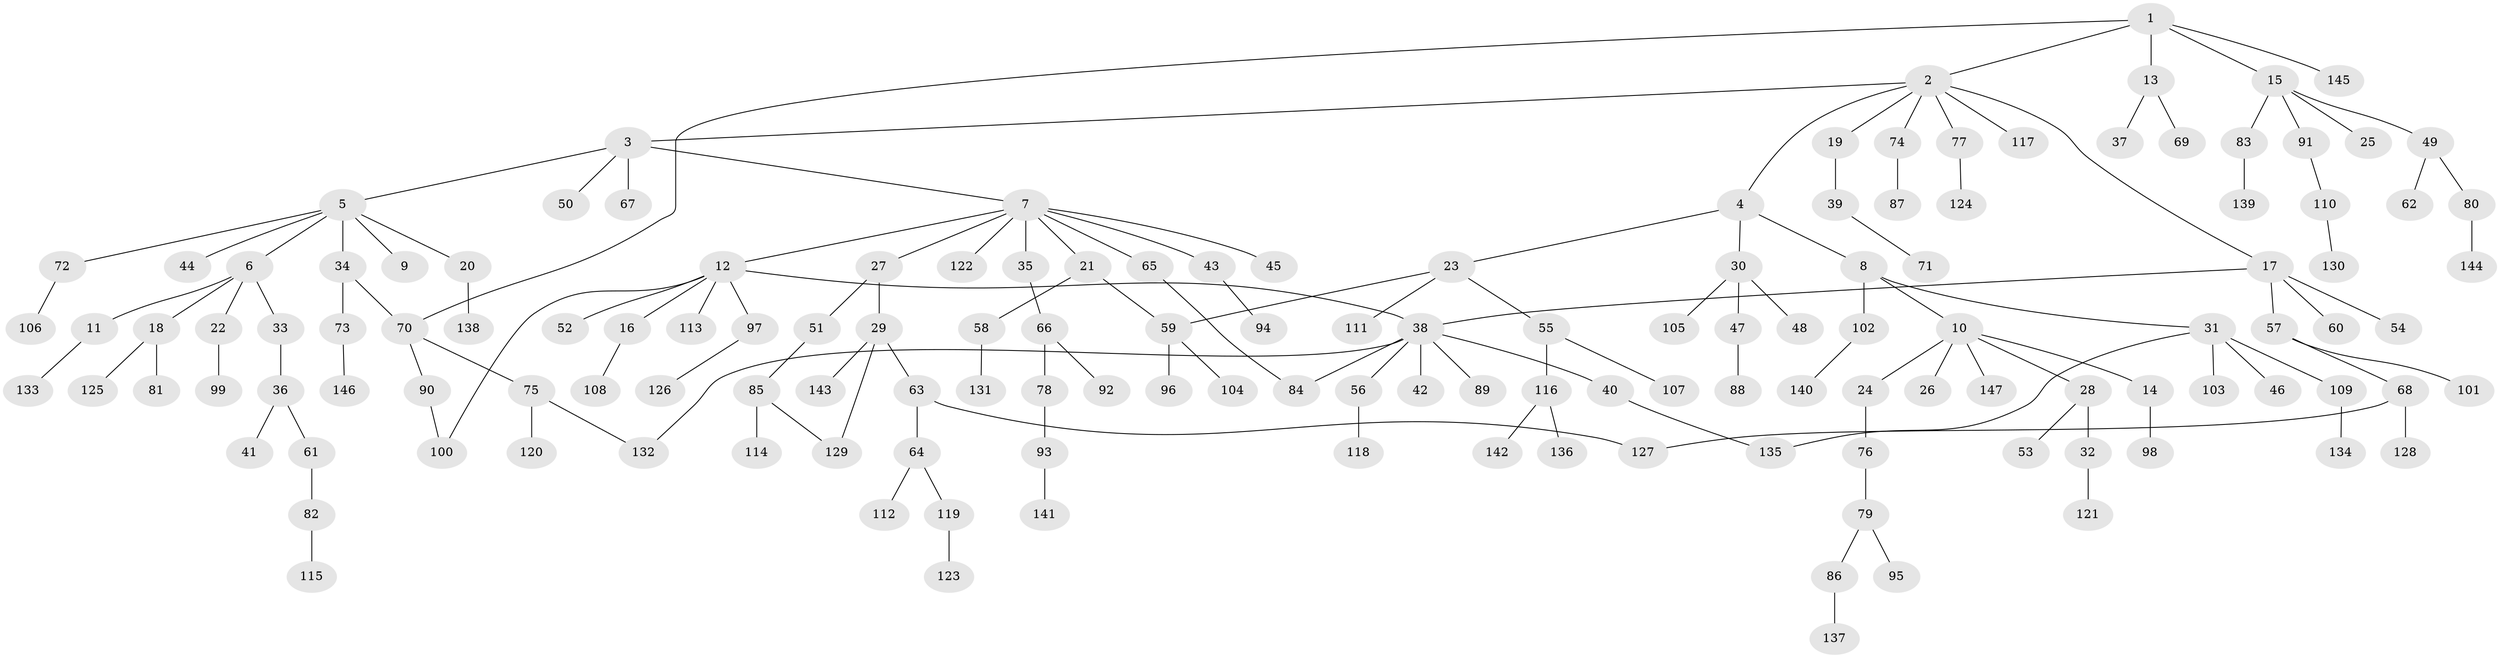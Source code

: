 // coarse degree distribution, {4: 0.058823529411764705, 11: 0.00980392156862745, 5: 0.0196078431372549, 6: 0.029411764705882353, 10: 0.0196078431372549, 7: 0.00980392156862745, 1: 0.5490196078431373, 2: 0.23529411764705882, 3: 0.058823529411764705, 8: 0.00980392156862745}
// Generated by graph-tools (version 1.1) at 2025/51/02/27/25 19:51:37]
// undirected, 147 vertices, 155 edges
graph export_dot {
graph [start="1"]
  node [color=gray90,style=filled];
  1;
  2;
  3;
  4;
  5;
  6;
  7;
  8;
  9;
  10;
  11;
  12;
  13;
  14;
  15;
  16;
  17;
  18;
  19;
  20;
  21;
  22;
  23;
  24;
  25;
  26;
  27;
  28;
  29;
  30;
  31;
  32;
  33;
  34;
  35;
  36;
  37;
  38;
  39;
  40;
  41;
  42;
  43;
  44;
  45;
  46;
  47;
  48;
  49;
  50;
  51;
  52;
  53;
  54;
  55;
  56;
  57;
  58;
  59;
  60;
  61;
  62;
  63;
  64;
  65;
  66;
  67;
  68;
  69;
  70;
  71;
  72;
  73;
  74;
  75;
  76;
  77;
  78;
  79;
  80;
  81;
  82;
  83;
  84;
  85;
  86;
  87;
  88;
  89;
  90;
  91;
  92;
  93;
  94;
  95;
  96;
  97;
  98;
  99;
  100;
  101;
  102;
  103;
  104;
  105;
  106;
  107;
  108;
  109;
  110;
  111;
  112;
  113;
  114;
  115;
  116;
  117;
  118;
  119;
  120;
  121;
  122;
  123;
  124;
  125;
  126;
  127;
  128;
  129;
  130;
  131;
  132;
  133;
  134;
  135;
  136;
  137;
  138;
  139;
  140;
  141;
  142;
  143;
  144;
  145;
  146;
  147;
  1 -- 2;
  1 -- 13;
  1 -- 15;
  1 -- 70;
  1 -- 145;
  2 -- 3;
  2 -- 4;
  2 -- 17;
  2 -- 19;
  2 -- 74;
  2 -- 77;
  2 -- 117;
  3 -- 5;
  3 -- 7;
  3 -- 50;
  3 -- 67;
  4 -- 8;
  4 -- 23;
  4 -- 30;
  5 -- 6;
  5 -- 9;
  5 -- 20;
  5 -- 34;
  5 -- 44;
  5 -- 72;
  6 -- 11;
  6 -- 18;
  6 -- 22;
  6 -- 33;
  7 -- 12;
  7 -- 21;
  7 -- 27;
  7 -- 35;
  7 -- 43;
  7 -- 45;
  7 -- 65;
  7 -- 122;
  8 -- 10;
  8 -- 31;
  8 -- 102;
  10 -- 14;
  10 -- 24;
  10 -- 26;
  10 -- 28;
  10 -- 147;
  11 -- 133;
  12 -- 16;
  12 -- 52;
  12 -- 97;
  12 -- 113;
  12 -- 38;
  12 -- 100;
  13 -- 37;
  13 -- 69;
  14 -- 98;
  15 -- 25;
  15 -- 49;
  15 -- 83;
  15 -- 91;
  16 -- 108;
  17 -- 38;
  17 -- 54;
  17 -- 57;
  17 -- 60;
  18 -- 81;
  18 -- 125;
  19 -- 39;
  20 -- 138;
  21 -- 58;
  21 -- 59;
  22 -- 99;
  23 -- 55;
  23 -- 59;
  23 -- 111;
  24 -- 76;
  27 -- 29;
  27 -- 51;
  28 -- 32;
  28 -- 53;
  29 -- 63;
  29 -- 129;
  29 -- 143;
  30 -- 47;
  30 -- 48;
  30 -- 105;
  31 -- 46;
  31 -- 103;
  31 -- 109;
  31 -- 135;
  32 -- 121;
  33 -- 36;
  34 -- 73;
  34 -- 70;
  35 -- 66;
  36 -- 41;
  36 -- 61;
  38 -- 40;
  38 -- 42;
  38 -- 56;
  38 -- 84;
  38 -- 89;
  38 -- 132;
  39 -- 71;
  40 -- 135;
  43 -- 94;
  47 -- 88;
  49 -- 62;
  49 -- 80;
  51 -- 85;
  55 -- 107;
  55 -- 116;
  56 -- 118;
  57 -- 68;
  57 -- 101;
  58 -- 131;
  59 -- 96;
  59 -- 104;
  61 -- 82;
  63 -- 64;
  63 -- 127;
  64 -- 112;
  64 -- 119;
  65 -- 84;
  66 -- 78;
  66 -- 92;
  68 -- 128;
  68 -- 127;
  70 -- 75;
  70 -- 90;
  72 -- 106;
  73 -- 146;
  74 -- 87;
  75 -- 120;
  75 -- 132;
  76 -- 79;
  77 -- 124;
  78 -- 93;
  79 -- 86;
  79 -- 95;
  80 -- 144;
  82 -- 115;
  83 -- 139;
  85 -- 114;
  85 -- 129;
  86 -- 137;
  90 -- 100;
  91 -- 110;
  93 -- 141;
  97 -- 126;
  102 -- 140;
  109 -- 134;
  110 -- 130;
  116 -- 136;
  116 -- 142;
  119 -- 123;
}
